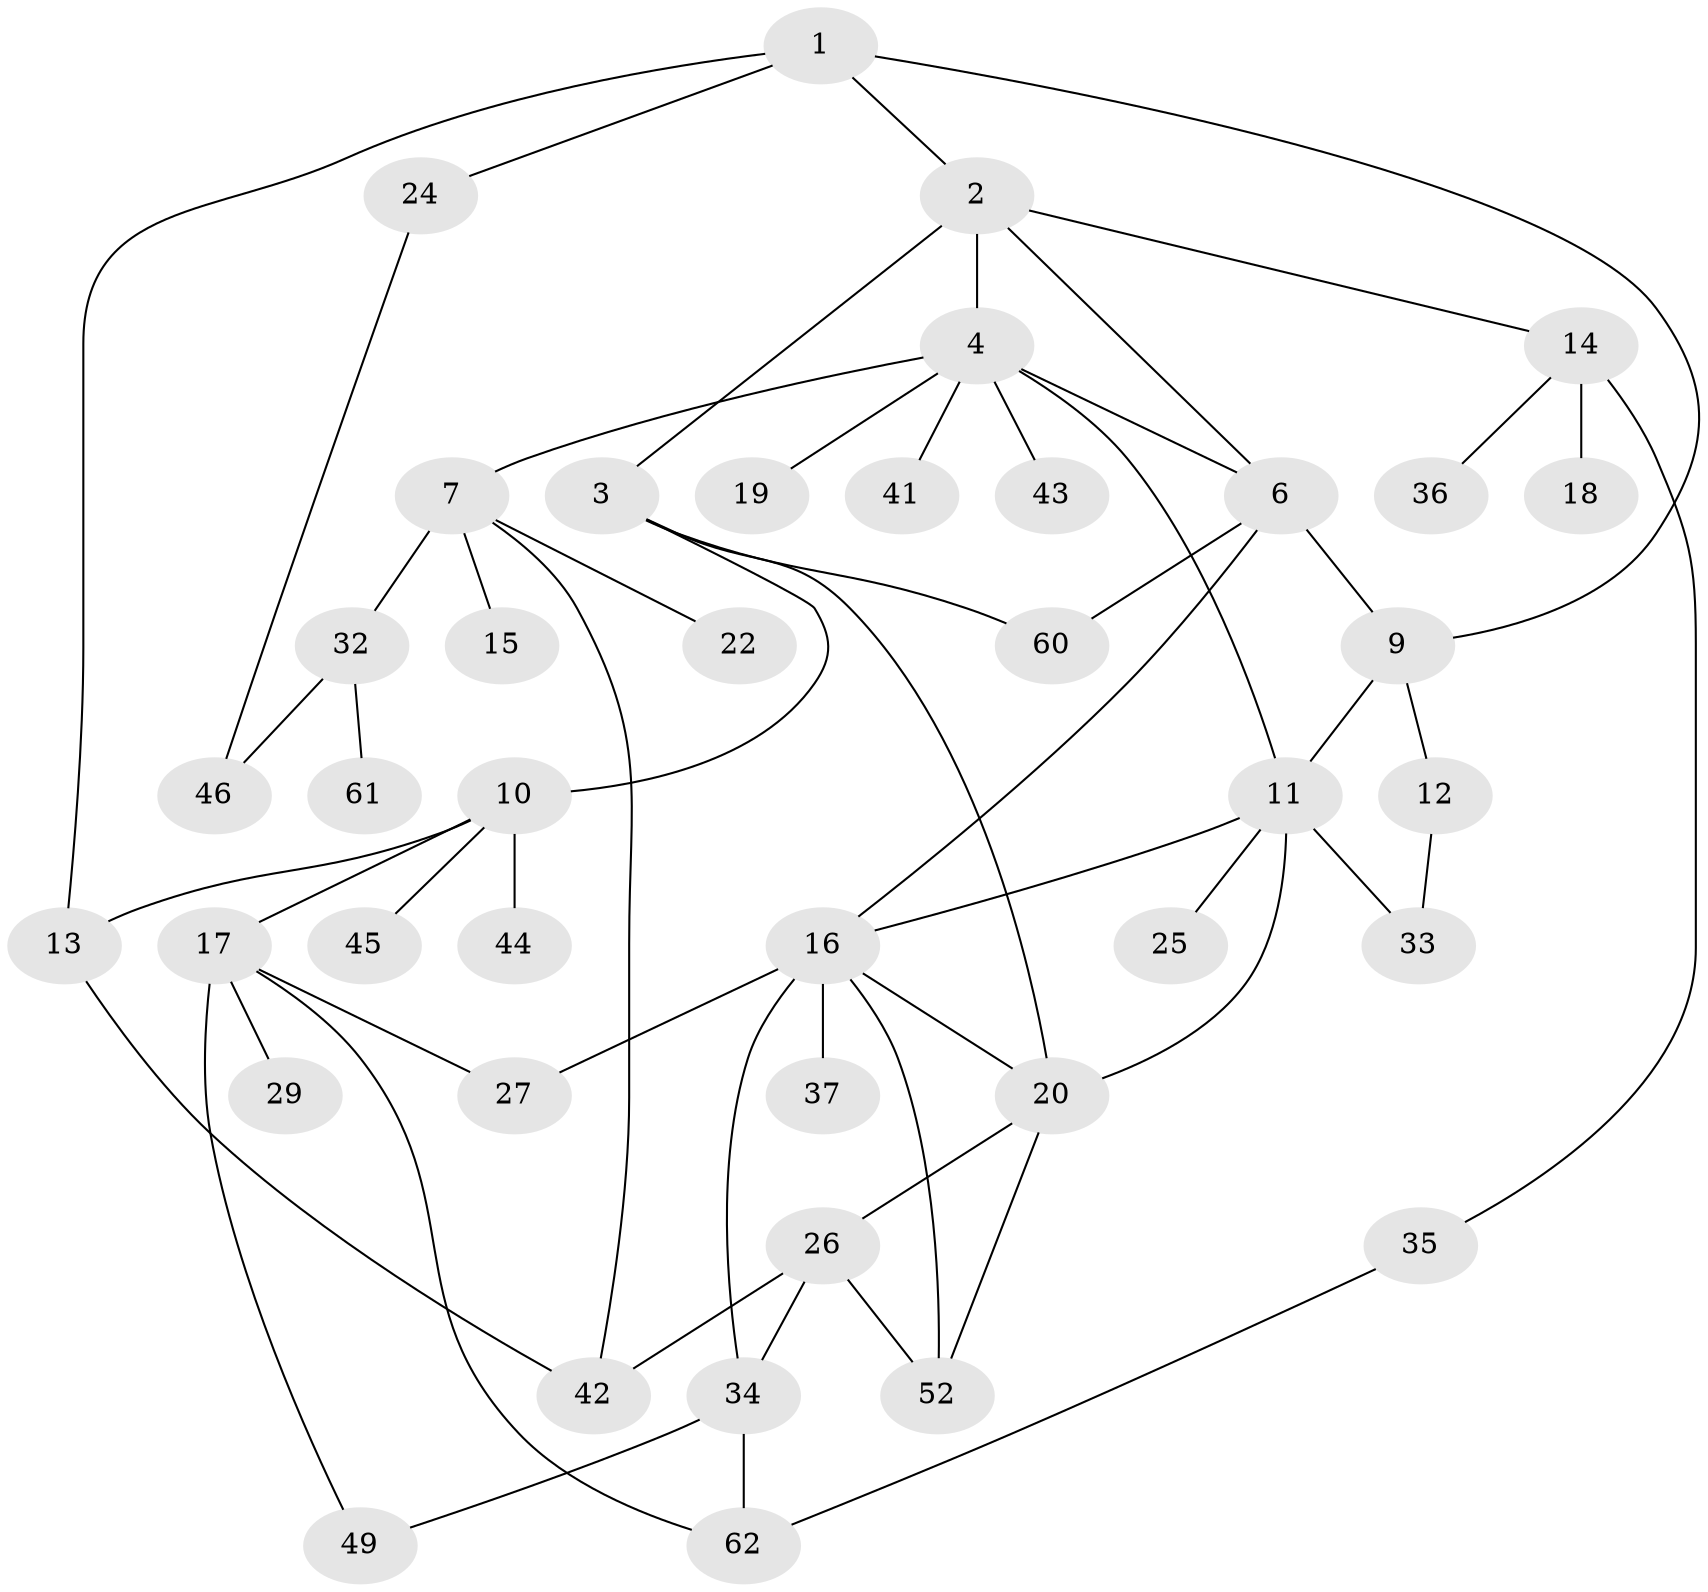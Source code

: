 // Generated by graph-tools (version 1.1) at 2025/23/03/03/25 07:23:31]
// undirected, 41 vertices, 59 edges
graph export_dot {
graph [start="1"]
  node [color=gray90,style=filled];
  1 [super="+59"];
  2 [super="+53"];
  3 [super="+30"];
  4 [super="+5"];
  6 [super="+48"];
  7 [super="+8"];
  9 [super="+57"];
  10 [super="+54"];
  11 [super="+31"];
  12 [super="+56"];
  13 [super="+55"];
  14 [super="+28"];
  15;
  16 [super="+40"];
  17 [super="+58"];
  18 [super="+21"];
  19;
  20 [super="+23"];
  22;
  24 [super="+47"];
  25;
  26 [super="+51"];
  27;
  29;
  32 [super="+39"];
  33;
  34 [super="+38"];
  35 [super="+50"];
  36;
  37;
  41;
  42;
  43;
  44;
  45;
  46;
  49;
  52;
  60;
  61;
  62;
  1 -- 2;
  1 -- 9;
  1 -- 13;
  1 -- 24;
  2 -- 3;
  2 -- 4 [weight=2];
  2 -- 6;
  2 -- 14;
  3 -- 10;
  3 -- 60;
  3 -- 20;
  4 -- 11;
  4 -- 19;
  4 -- 7;
  4 -- 41;
  4 -- 43;
  4 -- 6;
  6 -- 16;
  6 -- 60;
  6 -- 9;
  7 -- 32;
  7 -- 22;
  7 -- 42;
  7 -- 15;
  9 -- 12;
  9 -- 11;
  10 -- 17;
  10 -- 44;
  10 -- 45;
  10 -- 13;
  11 -- 25;
  11 -- 20;
  11 -- 16;
  11 -- 33;
  12 -- 33;
  13 -- 42;
  14 -- 18 [weight=2];
  14 -- 35;
  14 -- 36;
  16 -- 20;
  16 -- 34;
  16 -- 37;
  16 -- 27;
  16 -- 52;
  17 -- 27;
  17 -- 29;
  17 -- 49;
  17 -- 62;
  20 -- 26;
  20 -- 52;
  24 -- 46;
  26 -- 42;
  26 -- 34;
  26 -- 52;
  32 -- 46;
  32 -- 61;
  34 -- 62;
  34 -- 49;
  35 -- 62;
}
